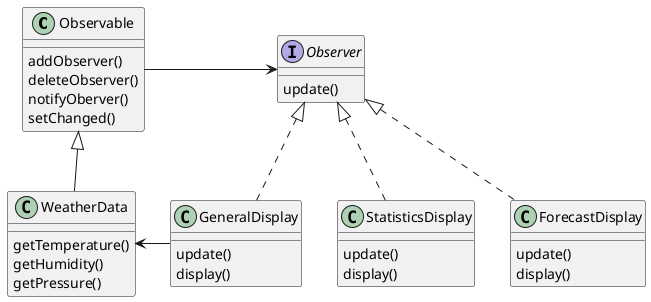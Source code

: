 @startuml

class Observable {
    addObserver()
    deleteObserver()
    notifyOberver()
    setChanged()
}

interface Observer {
    update()
}

class WeatherData {
    getTemperature()
    getHumidity()
    getPressure()
}

class GeneralDisplay {
    update()
    display()
}

class StatisticsDisplay {
    update()
    display()
}

class ForecastDisplay {
    update()
    display()
}

Observable -R-> Observer
Observable <|-- WeatherData
Observer <|.. GeneralDisplay
WeatherData <-R- GeneralDisplay
Observer <|.. StatisticsDisplay
Observer <|.. ForecastDisplay
@enduml